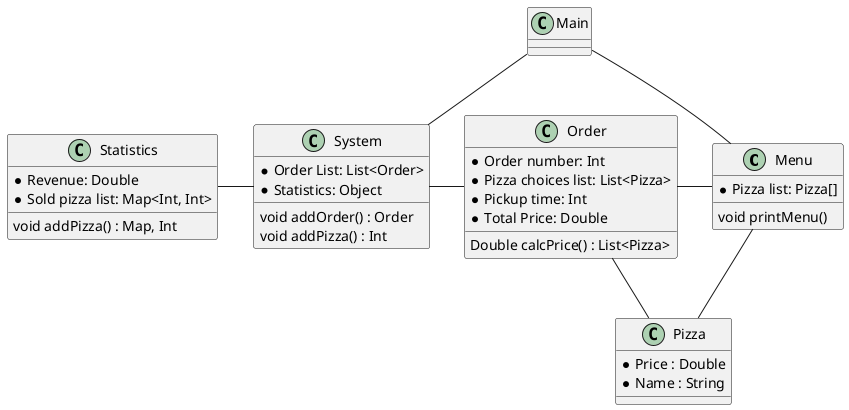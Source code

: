 @startuml

Class Menu{
    *Pizza list: Pizza[]
    void printMenu()
}

Class Main {
}

Class Pizza{
    *Price : Double
    *Name : String
}

Class Order{
    *Order number: Int
    *Pizza choices list: List<Pizza>
    *Pickup time: Int
    *Total Price: Double
    Double calcPrice() : List<Pizza>
}

Class System{
    * Order List: List<Order>
    * Statistics: Object
    void addOrder() : Order
    void addPizza() : Int
}
Class Statistics{
    * Revenue: Double
    * Sold pizza list: Map<Int, Int>
    void addPizza() : Map, Int
}

Pizza -- Order
Order -left- System
System -left- Statistics
Menu -- Pizza
Menu -left- Order
Main -- System
Main -- Menu

@enduml